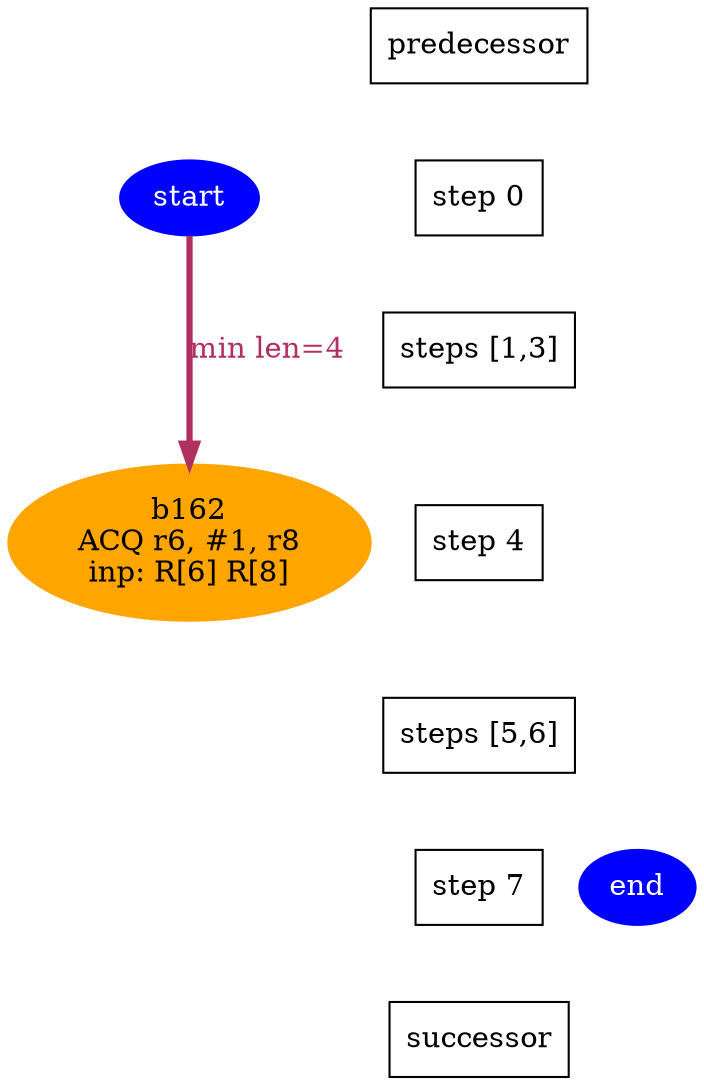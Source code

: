 digraph N {
 b162[color=orange,fontcolor=black,style=filled,label="b162\nACQ r6, #1, r8\ninp: R[6] R[8]"];  {rank=same; S4;  b162;}
 start [color=blue,fontcolor=white,style=filled,label="start"];  {rank=same; S0;  start;}
 end [color=blue,fontcolor=white,style=filled,label="end"];  {rank=same; S7;  end;}
   start -> b162 [color=maroon,fontcolor=maroon,penwidth=3,label="min len=4",weight=1000];
  Sm1 [label="predecessor",shape=box];
  S0 [label="step 0",shape=box];
  Sm1 -> S0[style=invis,weight=9000];
  S1_S3 [label="steps [1,3]",shape=box];
  S0 -> S1_S3[style=invis,weight=9000];
  S4 [label="step 4",shape=box];
  S1_S3 -> S4[style=invis,weight=9000];
  S5_S6 [label="steps [5,6]",shape=box];
  S4 -> S5_S6[style=invis,weight=9000];
  S7 [label="step 7",shape=box];
  S5_S6 -> S7[style=invis,weight=9000];
  S8 [label="successor",shape=box];
  S7 -> S8[style=invis,weight=9000];
}
